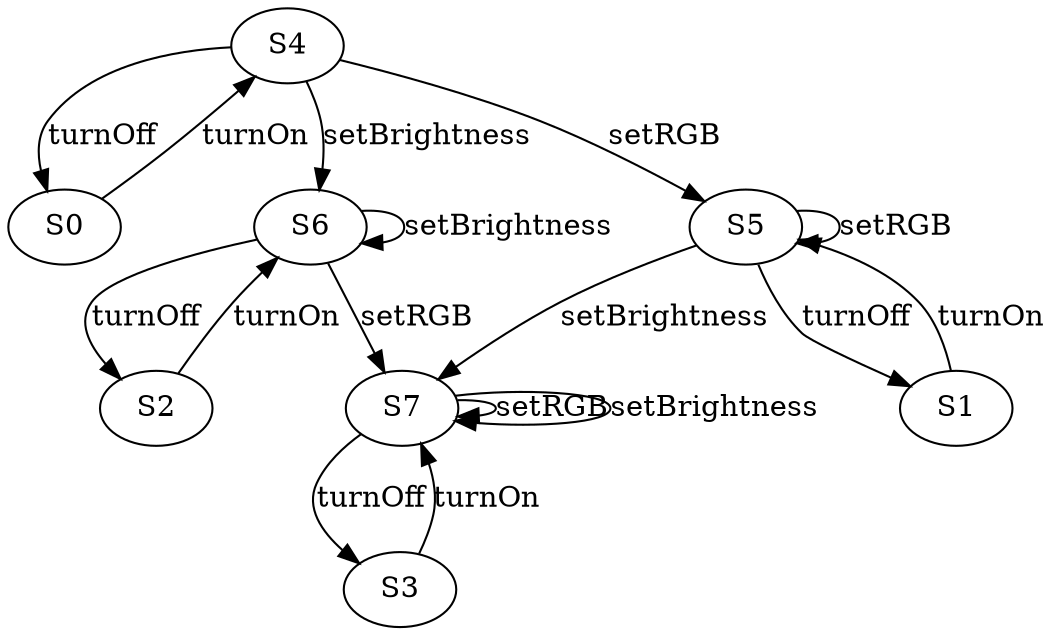 digraph g {

	S6 -> S6 [label="setBrightness"];
	S6 -> S7 [label="setRGB"];
	S0 -> S4 [label="turnOn"];
	S7 -> S7 [label="setRGB"];
	S4 -> S6 [label="setBrightness"];
	S2 -> S6 [label="turnOn"];
	S3 -> S7 [label="turnOn"];
	S7 -> S7 [label="setBrightness"];
	S1 -> S5 [label="turnOn"];
	S5 -> S1 [label="turnOff"];
	S4 -> S5 [label="setRGB"];
	S6 -> S2 [label="turnOff"];
	S7 -> S3 [label="turnOff"];
	S5 -> S5 [label="setRGB"];
	S4 -> S0 [label="turnOff"];
	S5 -> S7 [label="setBrightness"];

}
